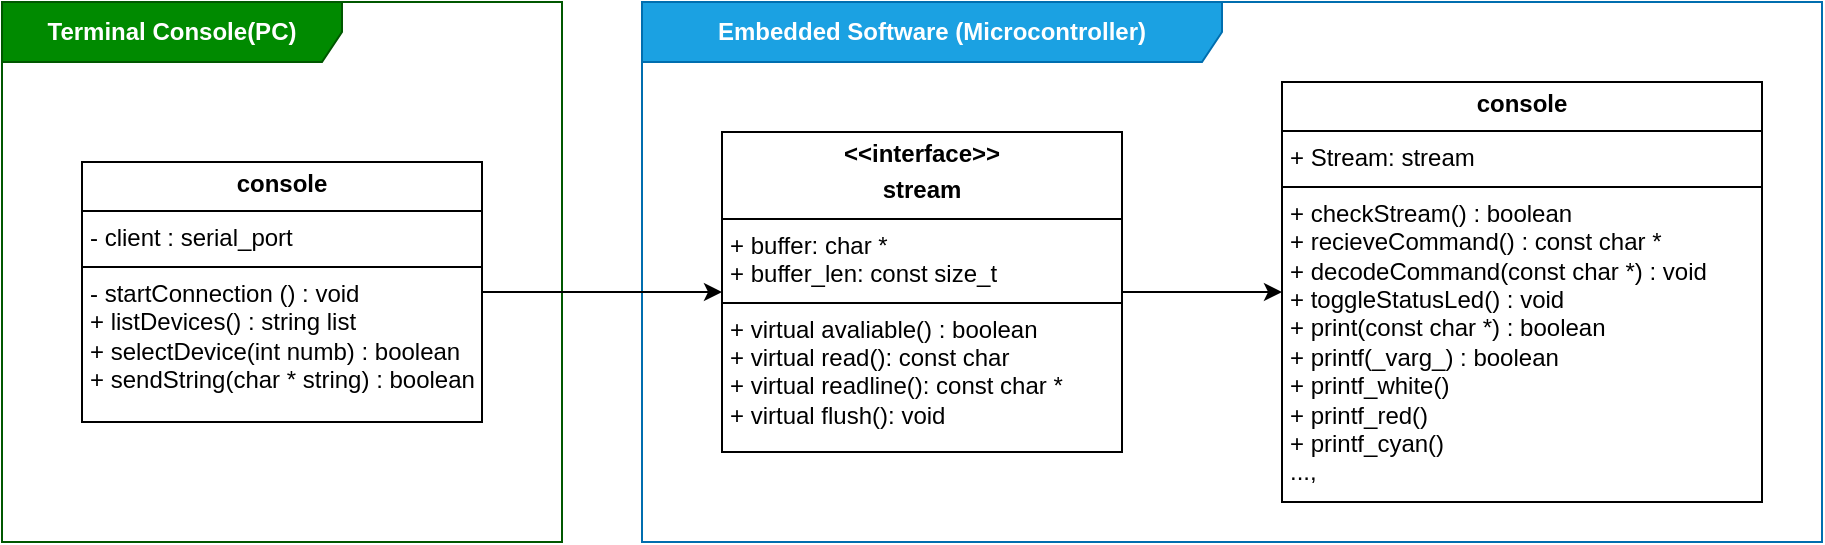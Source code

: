 <mxfile version="27.0.9">
  <diagram name="Seite-1" id="gK9CqOPmSTiKl9Cbzm_7">
    <mxGraphModel dx="1869" dy="627" grid="1" gridSize="10" guides="1" tooltips="1" connect="1" arrows="1" fold="1" page="1" pageScale="1" pageWidth="827" pageHeight="1169" math="0" shadow="0">
      <root>
        <mxCell id="0" />
        <mxCell id="1" parent="0" />
        <mxCell id="uW0vP4QsPIXNi6B0zQZ2-17" value="&lt;span style=&quot;font-weight: 700;&quot;&gt;Embedded Software (Microcontroller)&lt;/span&gt;" style="shape=umlFrame;whiteSpace=wrap;html=1;pointerEvents=0;width=290;height=30;fillColor=#1ba1e2;fontColor=#ffffff;strokeColor=#006EAF;" vertex="1" parent="1">
          <mxGeometry x="80" y="10" width="590" height="270" as="geometry" />
        </mxCell>
        <mxCell id="uW0vP4QsPIXNi6B0zQZ2-18" value="&lt;p style=&quot;margin:0px;margin-top:4px;text-align:center;&quot;&gt;&lt;b&gt;console&lt;/b&gt;&lt;/p&gt;&lt;hr size=&quot;1&quot; style=&quot;border-style:solid;&quot;&gt;&lt;p style=&quot;margin:0px;margin-left:4px;&quot;&gt;+ Stream: stream&lt;br&gt;&lt;/p&gt;&lt;hr size=&quot;1&quot; style=&quot;border-style:solid;&quot;&gt;&lt;p style=&quot;margin:0px;margin-left:4px;&quot;&gt;+ checkStream() : boolean&lt;/p&gt;&lt;p style=&quot;margin:0px;margin-left:4px;&quot;&gt;+ recieveCommand() : const char *&lt;/p&gt;&lt;p style=&quot;margin:0px;margin-left:4px;&quot;&gt;+ decodeCommand(const char *) : void&lt;/p&gt;&lt;p style=&quot;margin:0px;margin-left:4px;&quot;&gt;+ toggleStatusLed() : void&lt;/p&gt;&lt;p style=&quot;margin: 0px 0px 0px 4px;&quot;&gt;+ print(const char *) : boolean&lt;/p&gt;&lt;p style=&quot;margin: 0px 0px 0px 4px;&quot;&gt;+ printf(_varg_) : boolean&lt;/p&gt;&lt;p style=&quot;margin: 0px 0px 0px 4px;&quot;&gt;+ printf_white()&lt;/p&gt;&lt;p style=&quot;margin: 0px 0px 0px 4px;&quot;&gt;+ printf_red()&lt;/p&gt;&lt;p style=&quot;margin: 0px 0px 0px 4px;&quot;&gt;+ printf_cyan(&lt;span style=&quot;background-color: transparent; color: light-dark(rgb(0, 0, 0), rgb(255, 255, 255));&quot;&gt;)&lt;/span&gt;&lt;/p&gt;&lt;p style=&quot;margin: 0px 0px 0px 4px;&quot;&gt;&lt;span style=&quot;background-color: transparent; color: light-dark(rgb(0, 0, 0), rgb(255, 255, 255));&quot;&gt;...,&lt;/span&gt;&lt;/p&gt;" style="verticalAlign=top;align=left;overflow=fill;html=1;whiteSpace=wrap;" vertex="1" parent="1">
          <mxGeometry x="400" y="50" width="240" height="210" as="geometry" />
        </mxCell>
        <mxCell id="uW0vP4QsPIXNi6B0zQZ2-39" style="edgeStyle=orthogonalEdgeStyle;rounded=0;orthogonalLoop=1;jettySize=auto;html=1;" edge="1" parent="1" source="uW0vP4QsPIXNi6B0zQZ2-19" target="uW0vP4QsPIXNi6B0zQZ2-18">
          <mxGeometry relative="1" as="geometry" />
        </mxCell>
        <mxCell id="uW0vP4QsPIXNi6B0zQZ2-19" value="&lt;p style=&quot;margin:0px;margin-top:4px;text-align:center;&quot;&gt;&lt;b&gt;&amp;lt;&amp;lt;interface&amp;gt;&amp;gt;&lt;/b&gt;&lt;/p&gt;&lt;p style=&quot;margin:0px;margin-top:4px;text-align:center;&quot;&gt;&lt;b&gt;stream&lt;/b&gt;&lt;/p&gt;&lt;hr size=&quot;1&quot; style=&quot;border-style:solid;&quot;&gt;&lt;p style=&quot;margin:0px;margin-left:4px;&quot;&gt;+ buffer: char *&lt;br&gt;+ buffer_len: const size_t&lt;/p&gt;&lt;hr size=&quot;1&quot; style=&quot;border-style:solid;&quot;&gt;&lt;p style=&quot;margin:0px;margin-left:4px;&quot;&gt;+ virtual avaliable() : boolean&lt;/p&gt;&lt;p style=&quot;margin:0px;margin-left:4px;&quot;&gt;+ virtual read(): const char&lt;/p&gt;&lt;p style=&quot;margin:0px;margin-left:4px;&quot;&gt;+ virtual readline(): const char *&lt;/p&gt;&lt;p style=&quot;margin:0px;margin-left:4px;&quot;&gt;+ virtual flush(): void&lt;/p&gt;&lt;p style=&quot;margin:0px;margin-left:4px;&quot;&gt;&lt;br&gt;&lt;/p&gt;" style="verticalAlign=top;align=left;overflow=fill;html=1;whiteSpace=wrap;" vertex="1" parent="1">
          <mxGeometry x="120" y="75" width="200" height="160" as="geometry" />
        </mxCell>
        <mxCell id="uW0vP4QsPIXNi6B0zQZ2-21" value="&lt;span style=&quot;font-weight: 700;&quot;&gt;Terminal Console(PC)&lt;/span&gt;" style="shape=umlFrame;whiteSpace=wrap;html=1;pointerEvents=0;width=170;height=30;fillColor=#008a00;fontColor=#ffffff;strokeColor=#005700;" vertex="1" parent="1">
          <mxGeometry x="-240" y="10" width="280" height="270" as="geometry" />
        </mxCell>
        <mxCell id="uW0vP4QsPIXNi6B0zQZ2-38" style="edgeStyle=orthogonalEdgeStyle;rounded=0;orthogonalLoop=1;jettySize=auto;html=1;entryX=0;entryY=0.5;entryDx=0;entryDy=0;" edge="1" parent="1" source="uW0vP4QsPIXNi6B0zQZ2-23" target="uW0vP4QsPIXNi6B0zQZ2-19">
          <mxGeometry relative="1" as="geometry" />
        </mxCell>
        <mxCell id="uW0vP4QsPIXNi6B0zQZ2-23" value="&lt;p style=&quot;margin:0px;margin-top:4px;text-align:center;&quot;&gt;&lt;b&gt;console&lt;/b&gt;&lt;/p&gt;&lt;hr size=&quot;1&quot; style=&quot;border-style:solid;&quot;&gt;&lt;p style=&quot;margin:0px;margin-left:4px;&quot;&gt;- client : serial_port&lt;br&gt;&lt;/p&gt;&lt;hr size=&quot;1&quot; style=&quot;border-style:solid;&quot;&gt;&lt;p style=&quot;margin:0px;margin-left:4px;&quot;&gt;- startConnection () : void&lt;/p&gt;&lt;p style=&quot;margin:0px;margin-left:4px;&quot;&gt;+ listDevices() : string list&lt;/p&gt;&lt;p style=&quot;margin:0px;margin-left:4px;&quot;&gt;+ selectDevice(int numb) : boolean&lt;/p&gt;&lt;p style=&quot;margin:0px;margin-left:4px;&quot;&gt;+ sendString(char * string) : boolean&lt;/p&gt;&lt;p style=&quot;margin:0px;margin-left:4px;&quot;&gt;&lt;br&gt;&lt;/p&gt;" style="verticalAlign=top;align=left;overflow=fill;html=1;whiteSpace=wrap;" vertex="1" parent="1">
          <mxGeometry x="-200" y="90" width="200" height="130" as="geometry" />
        </mxCell>
      </root>
    </mxGraphModel>
  </diagram>
</mxfile>
